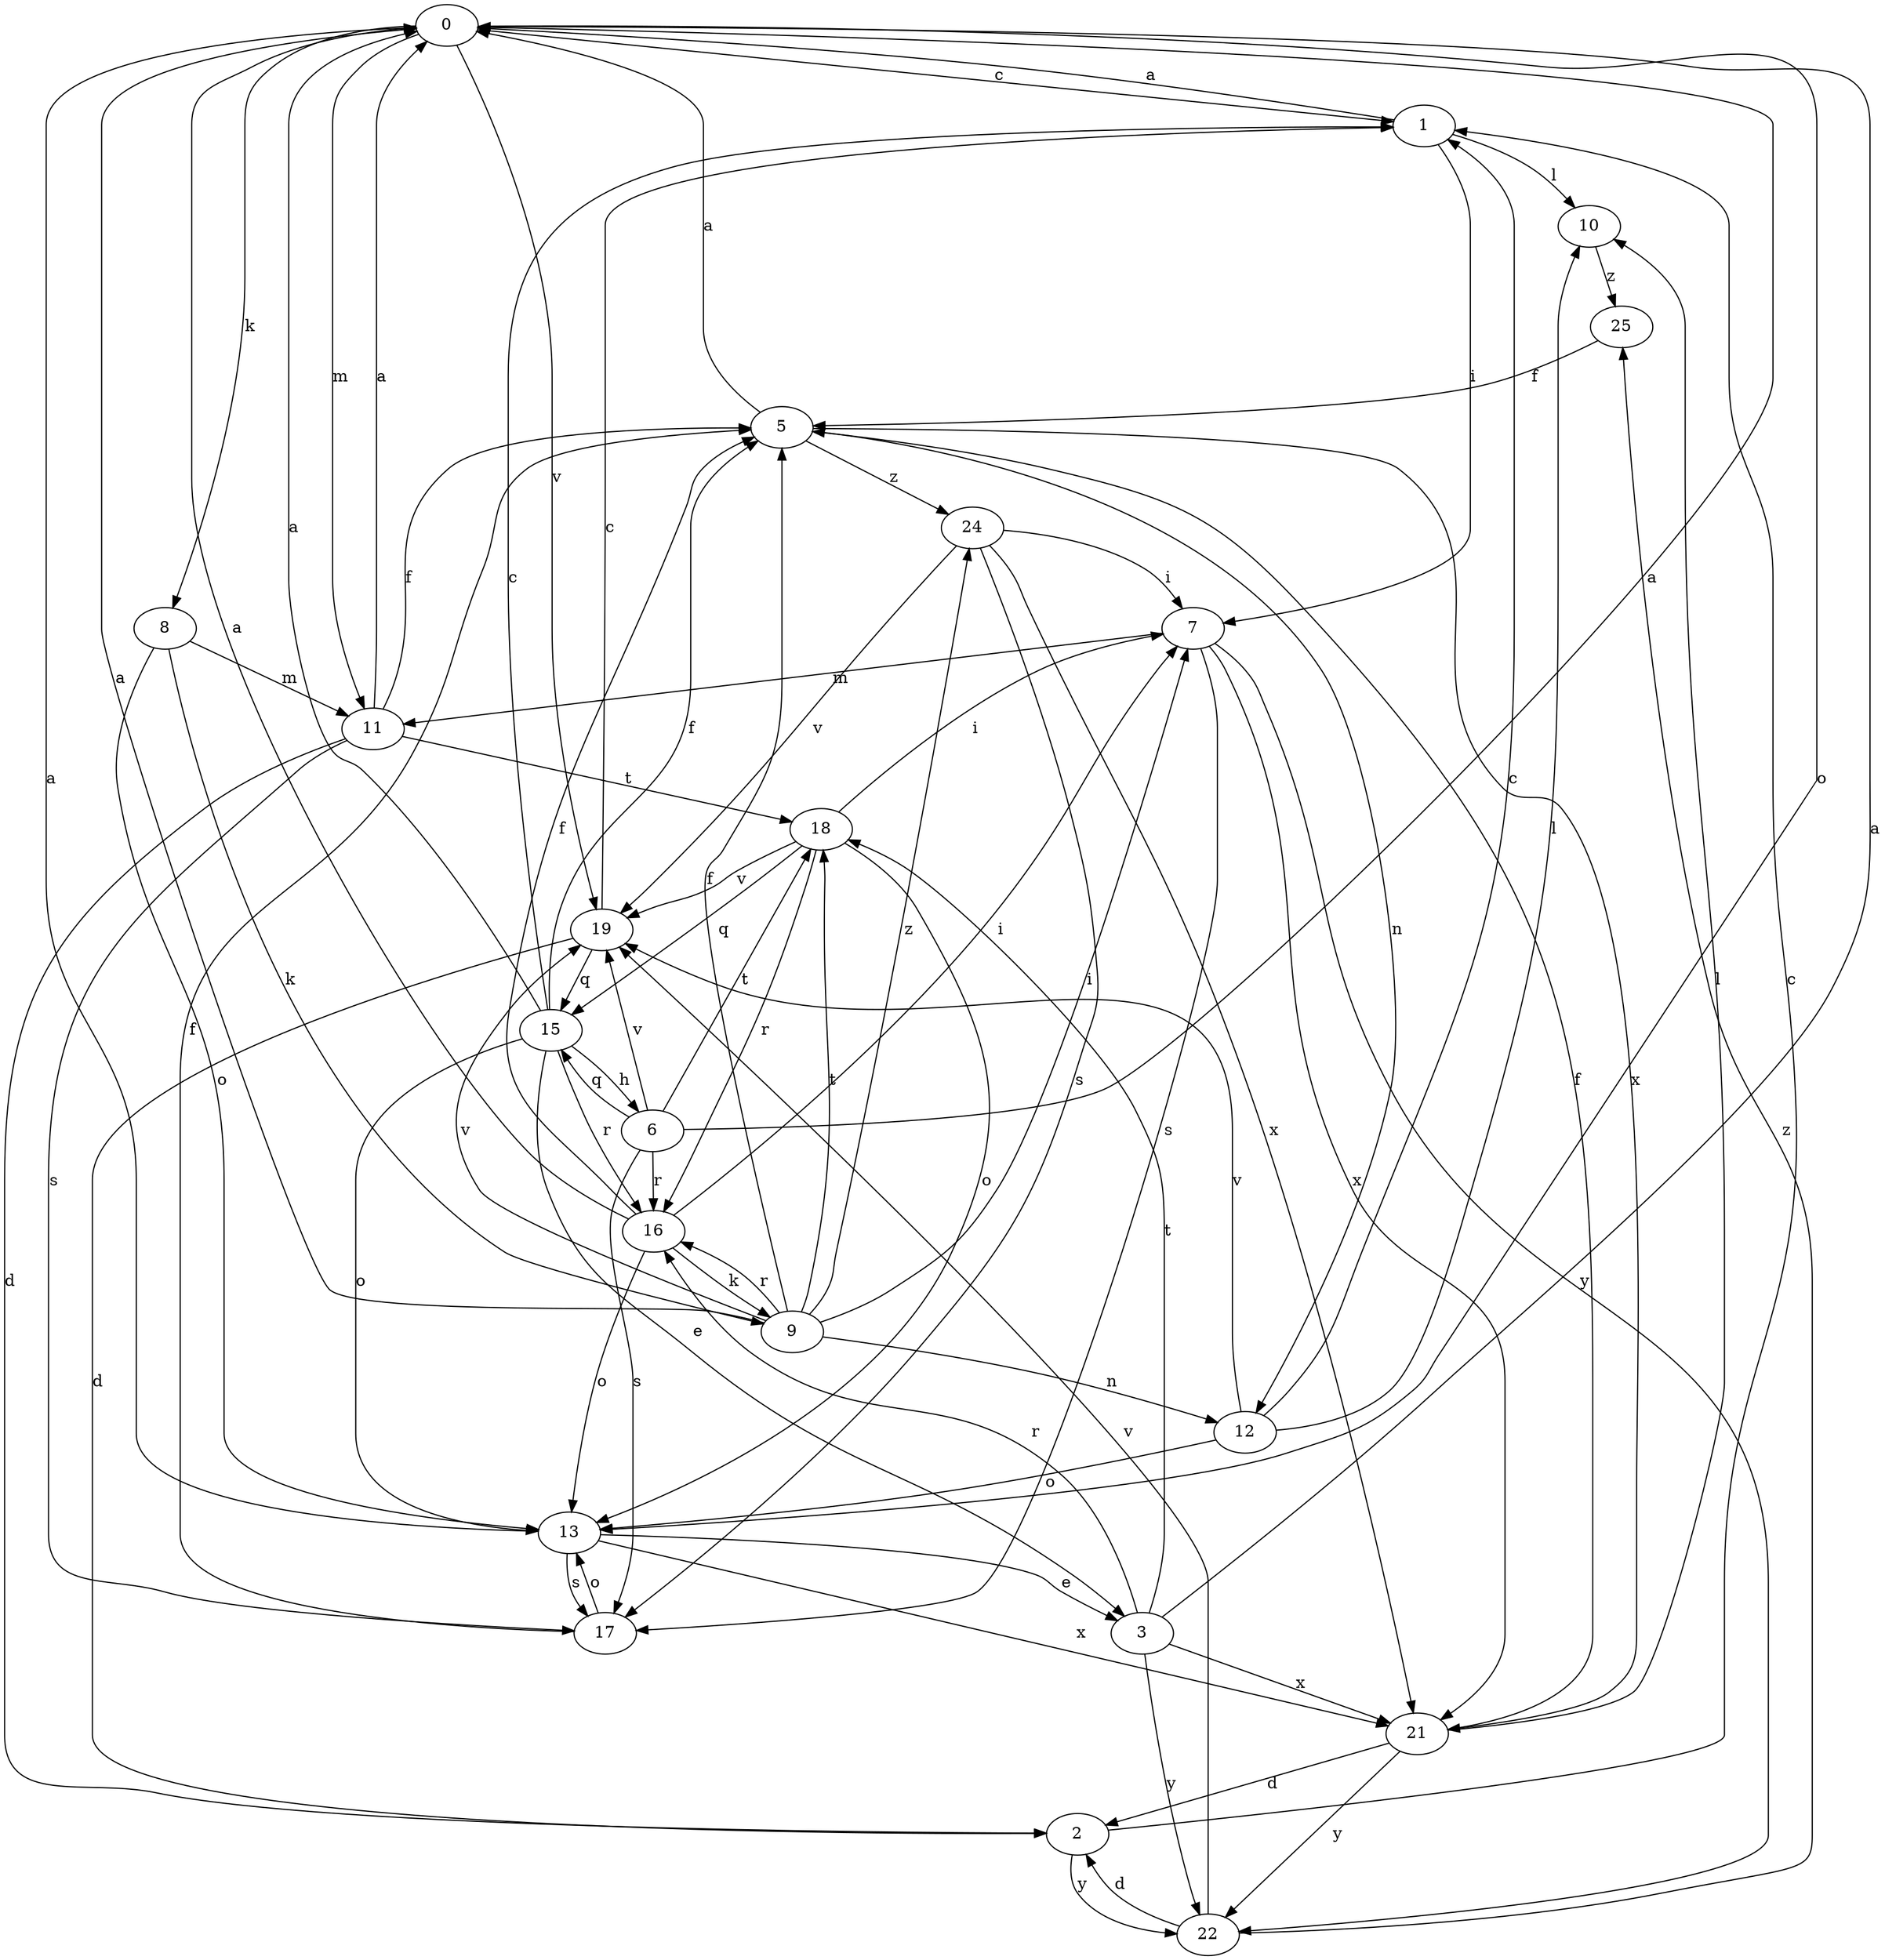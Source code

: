 strict digraph  {
0;
1;
2;
3;
5;
6;
7;
8;
9;
10;
11;
12;
13;
15;
16;
17;
18;
19;
21;
22;
24;
25;
0 -> 1  [label=c];
0 -> 8  [label=k];
0 -> 11  [label=m];
0 -> 13  [label=o];
0 -> 19  [label=v];
1 -> 0  [label=a];
1 -> 7  [label=i];
1 -> 10  [label=l];
2 -> 1  [label=c];
2 -> 22  [label=y];
3 -> 0  [label=a];
3 -> 16  [label=r];
3 -> 18  [label=t];
3 -> 21  [label=x];
3 -> 22  [label=y];
5 -> 0  [label=a];
5 -> 12  [label=n];
5 -> 21  [label=x];
5 -> 24  [label=z];
6 -> 0  [label=a];
6 -> 15  [label=q];
6 -> 16  [label=r];
6 -> 17  [label=s];
6 -> 18  [label=t];
6 -> 19  [label=v];
7 -> 11  [label=m];
7 -> 17  [label=s];
7 -> 21  [label=x];
7 -> 22  [label=y];
8 -> 9  [label=k];
8 -> 11  [label=m];
8 -> 13  [label=o];
9 -> 0  [label=a];
9 -> 5  [label=f];
9 -> 7  [label=i];
9 -> 12  [label=n];
9 -> 16  [label=r];
9 -> 18  [label=t];
9 -> 19  [label=v];
9 -> 24  [label=z];
10 -> 25  [label=z];
11 -> 0  [label=a];
11 -> 2  [label=d];
11 -> 5  [label=f];
11 -> 17  [label=s];
11 -> 18  [label=t];
12 -> 1  [label=c];
12 -> 10  [label=l];
12 -> 13  [label=o];
12 -> 19  [label=v];
13 -> 0  [label=a];
13 -> 3  [label=e];
13 -> 17  [label=s];
13 -> 21  [label=x];
15 -> 0  [label=a];
15 -> 1  [label=c];
15 -> 3  [label=e];
15 -> 5  [label=f];
15 -> 6  [label=h];
15 -> 13  [label=o];
15 -> 16  [label=r];
16 -> 0  [label=a];
16 -> 5  [label=f];
16 -> 7  [label=i];
16 -> 9  [label=k];
16 -> 13  [label=o];
17 -> 5  [label=f];
17 -> 13  [label=o];
18 -> 7  [label=i];
18 -> 13  [label=o];
18 -> 15  [label=q];
18 -> 16  [label=r];
18 -> 19  [label=v];
19 -> 1  [label=c];
19 -> 2  [label=d];
19 -> 15  [label=q];
21 -> 2  [label=d];
21 -> 5  [label=f];
21 -> 10  [label=l];
21 -> 22  [label=y];
22 -> 2  [label=d];
22 -> 19  [label=v];
22 -> 25  [label=z];
24 -> 7  [label=i];
24 -> 17  [label=s];
24 -> 19  [label=v];
24 -> 21  [label=x];
25 -> 5  [label=f];
}
